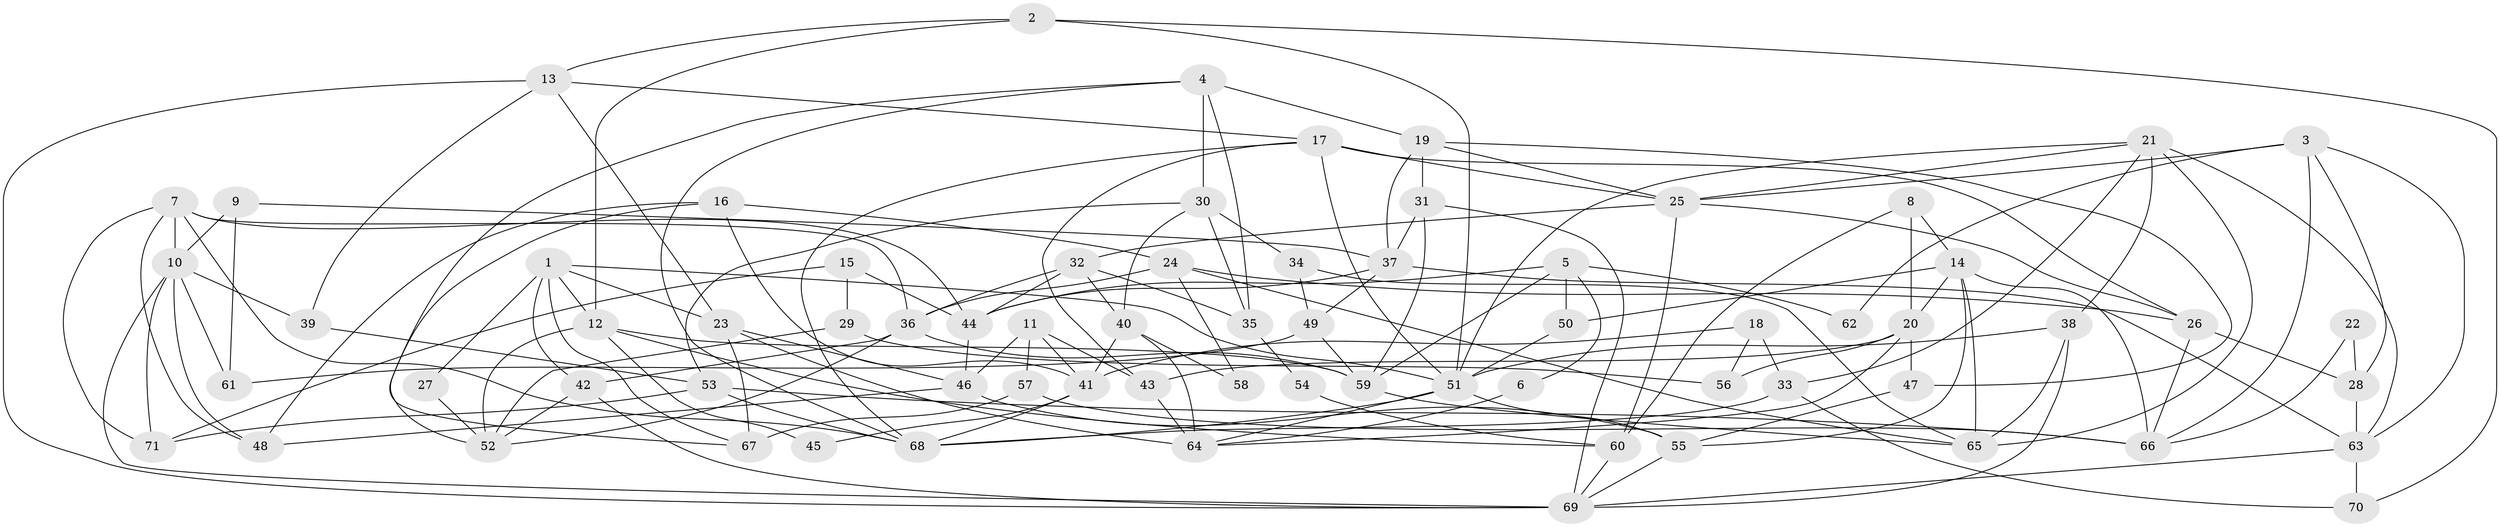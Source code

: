 // original degree distribution, {6: 0.1188118811881188, 3: 0.31683168316831684, 4: 0.18811881188118812, 5: 0.1782178217821782, 2: 0.13861386138613863, 7: 0.0594059405940594}
// Generated by graph-tools (version 1.1) at 2025/37/03/04/25 23:37:00]
// undirected, 71 vertices, 162 edges
graph export_dot {
  node [color=gray90,style=filled];
  1;
  2;
  3;
  4;
  5;
  6;
  7;
  8;
  9;
  10;
  11;
  12;
  13;
  14;
  15;
  16;
  17;
  18;
  19;
  20;
  21;
  22;
  23;
  24;
  25;
  26;
  27;
  28;
  29;
  30;
  31;
  32;
  33;
  34;
  35;
  36;
  37;
  38;
  39;
  40;
  41;
  42;
  43;
  44;
  45;
  46;
  47;
  48;
  49;
  50;
  51;
  52;
  53;
  54;
  55;
  56;
  57;
  58;
  59;
  60;
  61;
  62;
  63;
  64;
  65;
  66;
  67;
  68;
  69;
  70;
  71;
  1 -- 12 [weight=1.0];
  1 -- 23 [weight=1.0];
  1 -- 27 [weight=1.0];
  1 -- 42 [weight=1.0];
  1 -- 51 [weight=1.0];
  1 -- 67 [weight=1.0];
  2 -- 12 [weight=1.0];
  2 -- 13 [weight=1.0];
  2 -- 51 [weight=1.0];
  2 -- 70 [weight=1.0];
  3 -- 25 [weight=1.0];
  3 -- 28 [weight=1.0];
  3 -- 62 [weight=1.0];
  3 -- 63 [weight=1.0];
  3 -- 66 [weight=1.0];
  4 -- 19 [weight=1.0];
  4 -- 30 [weight=1.0];
  4 -- 35 [weight=1.0];
  4 -- 67 [weight=1.0];
  4 -- 68 [weight=1.0];
  5 -- 6 [weight=1.0];
  5 -- 44 [weight=1.0];
  5 -- 50 [weight=1.0];
  5 -- 59 [weight=1.0];
  5 -- 62 [weight=1.0];
  6 -- 64 [weight=1.0];
  7 -- 10 [weight=1.0];
  7 -- 36 [weight=1.0];
  7 -- 44 [weight=1.0];
  7 -- 48 [weight=1.0];
  7 -- 68 [weight=1.0];
  7 -- 71 [weight=1.0];
  8 -- 14 [weight=1.0];
  8 -- 20 [weight=1.0];
  8 -- 60 [weight=1.0];
  9 -- 10 [weight=1.0];
  9 -- 37 [weight=1.0];
  9 -- 61 [weight=1.0];
  10 -- 39 [weight=1.0];
  10 -- 48 [weight=1.0];
  10 -- 61 [weight=1.0];
  10 -- 69 [weight=1.0];
  10 -- 71 [weight=1.0];
  11 -- 41 [weight=1.0];
  11 -- 43 [weight=1.0];
  11 -- 46 [weight=1.0];
  11 -- 57 [weight=1.0];
  12 -- 45 [weight=1.0];
  12 -- 52 [weight=1.0];
  12 -- 59 [weight=1.0];
  12 -- 60 [weight=1.0];
  13 -- 17 [weight=1.0];
  13 -- 23 [weight=1.0];
  13 -- 39 [weight=1.0];
  13 -- 69 [weight=1.0];
  14 -- 20 [weight=1.0];
  14 -- 50 [weight=1.0];
  14 -- 55 [weight=1.0];
  14 -- 65 [weight=1.0];
  14 -- 66 [weight=2.0];
  15 -- 29 [weight=1.0];
  15 -- 44 [weight=1.0];
  15 -- 71 [weight=1.0];
  16 -- 24 [weight=1.0];
  16 -- 41 [weight=1.0];
  16 -- 48 [weight=1.0];
  16 -- 52 [weight=1.0];
  17 -- 25 [weight=1.0];
  17 -- 26 [weight=1.0];
  17 -- 43 [weight=1.0];
  17 -- 51 [weight=1.0];
  17 -- 68 [weight=1.0];
  18 -- 33 [weight=1.0];
  18 -- 41 [weight=1.0];
  18 -- 56 [weight=1.0];
  19 -- 25 [weight=1.0];
  19 -- 31 [weight=1.0];
  19 -- 37 [weight=1.0];
  19 -- 47 [weight=1.0];
  20 -- 43 [weight=1.0];
  20 -- 47 [weight=1.0];
  20 -- 56 [weight=1.0];
  20 -- 64 [weight=1.0];
  21 -- 25 [weight=1.0];
  21 -- 33 [weight=1.0];
  21 -- 38 [weight=1.0];
  21 -- 51 [weight=1.0];
  21 -- 63 [weight=1.0];
  21 -- 65 [weight=1.0];
  22 -- 28 [weight=1.0];
  22 -- 66 [weight=1.0];
  23 -- 46 [weight=1.0];
  23 -- 64 [weight=1.0];
  23 -- 67 [weight=1.0];
  24 -- 26 [weight=1.0];
  24 -- 36 [weight=1.0];
  24 -- 58 [weight=1.0];
  24 -- 65 [weight=1.0];
  25 -- 26 [weight=1.0];
  25 -- 32 [weight=1.0];
  25 -- 60 [weight=1.0];
  26 -- 28 [weight=1.0];
  26 -- 66 [weight=1.0];
  27 -- 52 [weight=1.0];
  28 -- 63 [weight=1.0];
  29 -- 52 [weight=1.0];
  29 -- 56 [weight=1.0];
  30 -- 34 [weight=1.0];
  30 -- 35 [weight=2.0];
  30 -- 40 [weight=1.0];
  30 -- 53 [weight=1.0];
  31 -- 37 [weight=1.0];
  31 -- 59 [weight=1.0];
  31 -- 69 [weight=1.0];
  32 -- 35 [weight=1.0];
  32 -- 36 [weight=1.0];
  32 -- 40 [weight=1.0];
  32 -- 44 [weight=1.0];
  33 -- 68 [weight=1.0];
  33 -- 70 [weight=1.0];
  34 -- 49 [weight=1.0];
  34 -- 65 [weight=1.0];
  35 -- 54 [weight=1.0];
  36 -- 42 [weight=1.0];
  36 -- 52 [weight=1.0];
  36 -- 59 [weight=2.0];
  37 -- 44 [weight=1.0];
  37 -- 49 [weight=1.0];
  37 -- 63 [weight=1.0];
  38 -- 51 [weight=1.0];
  38 -- 65 [weight=1.0];
  38 -- 69 [weight=1.0];
  39 -- 53 [weight=1.0];
  40 -- 41 [weight=1.0];
  40 -- 58 [weight=1.0];
  40 -- 64 [weight=1.0];
  41 -- 45 [weight=1.0];
  41 -- 68 [weight=1.0];
  42 -- 52 [weight=1.0];
  42 -- 69 [weight=2.0];
  43 -- 64 [weight=2.0];
  44 -- 46 [weight=1.0];
  46 -- 48 [weight=1.0];
  46 -- 55 [weight=1.0];
  47 -- 55 [weight=1.0];
  49 -- 59 [weight=1.0];
  49 -- 61 [weight=1.0];
  50 -- 51 [weight=1.0];
  51 -- 55 [weight=1.0];
  51 -- 64 [weight=1.0];
  51 -- 68 [weight=1.0];
  53 -- 66 [weight=1.0];
  53 -- 68 [weight=1.0];
  53 -- 71 [weight=1.0];
  54 -- 60 [weight=1.0];
  55 -- 69 [weight=1.0];
  57 -- 66 [weight=1.0];
  57 -- 67 [weight=1.0];
  59 -- 65 [weight=1.0];
  60 -- 69 [weight=1.0];
  63 -- 69 [weight=1.0];
  63 -- 70 [weight=1.0];
}
